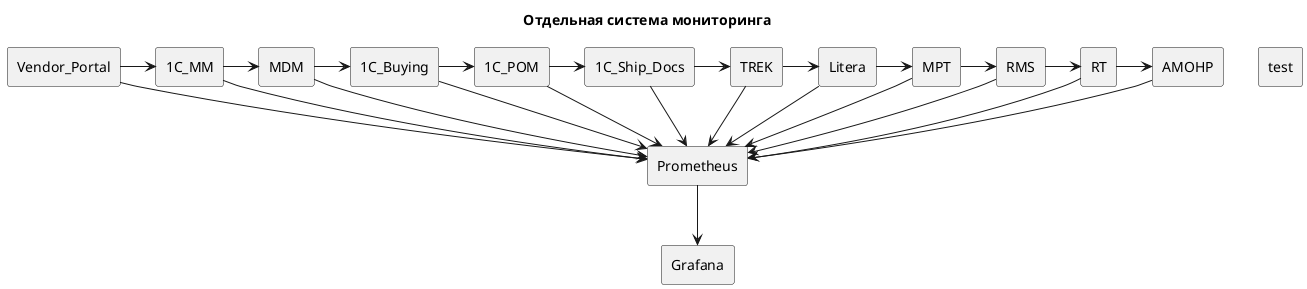 @startuml test
title Отдельная система мониторинга

'Источники данных
agent test as test345
agent MDM as ob3
agent 1С_MM as ob2
agent Vendor_Portal as ob1
agent 1С_Buying as ob4
agent 1С_POM as ob5
agent 1C_Ship_Docs as ob6
agent TREK as ob7
agent Litera as ob8
agent MPT as ob9
agent RMS as ob10
agent RT as ob11
agent AMOHP as ob12

rectangle Prometheus
rectangle Grafana

ob1 -right-> ob2 
ob2 -right-> ob3
ob3 -right-> ob4
ob4 -right-> ob5
ob5 -right-> ob6
ob6 -right-> ob7
ob7 -right-> ob8
ob8 -right-> ob9
ob9 -right-> ob10
ob10 -right-> ob11
ob11 -right-> ob12 

ob1 --> Prometheus
ob2 --> Prometheus
ob3 --> Prometheus
ob4 --> Prometheus
ob5 --> Prometheus
ob6 --> Prometheus
ob7 --> Prometheus
ob8 --> Prometheus
ob9 --> Prometheus
ob10 --> Prometheus
ob11 --> Prometheus
ob12 --> Prometheus

Prometheus --> Grafana

@enduml

